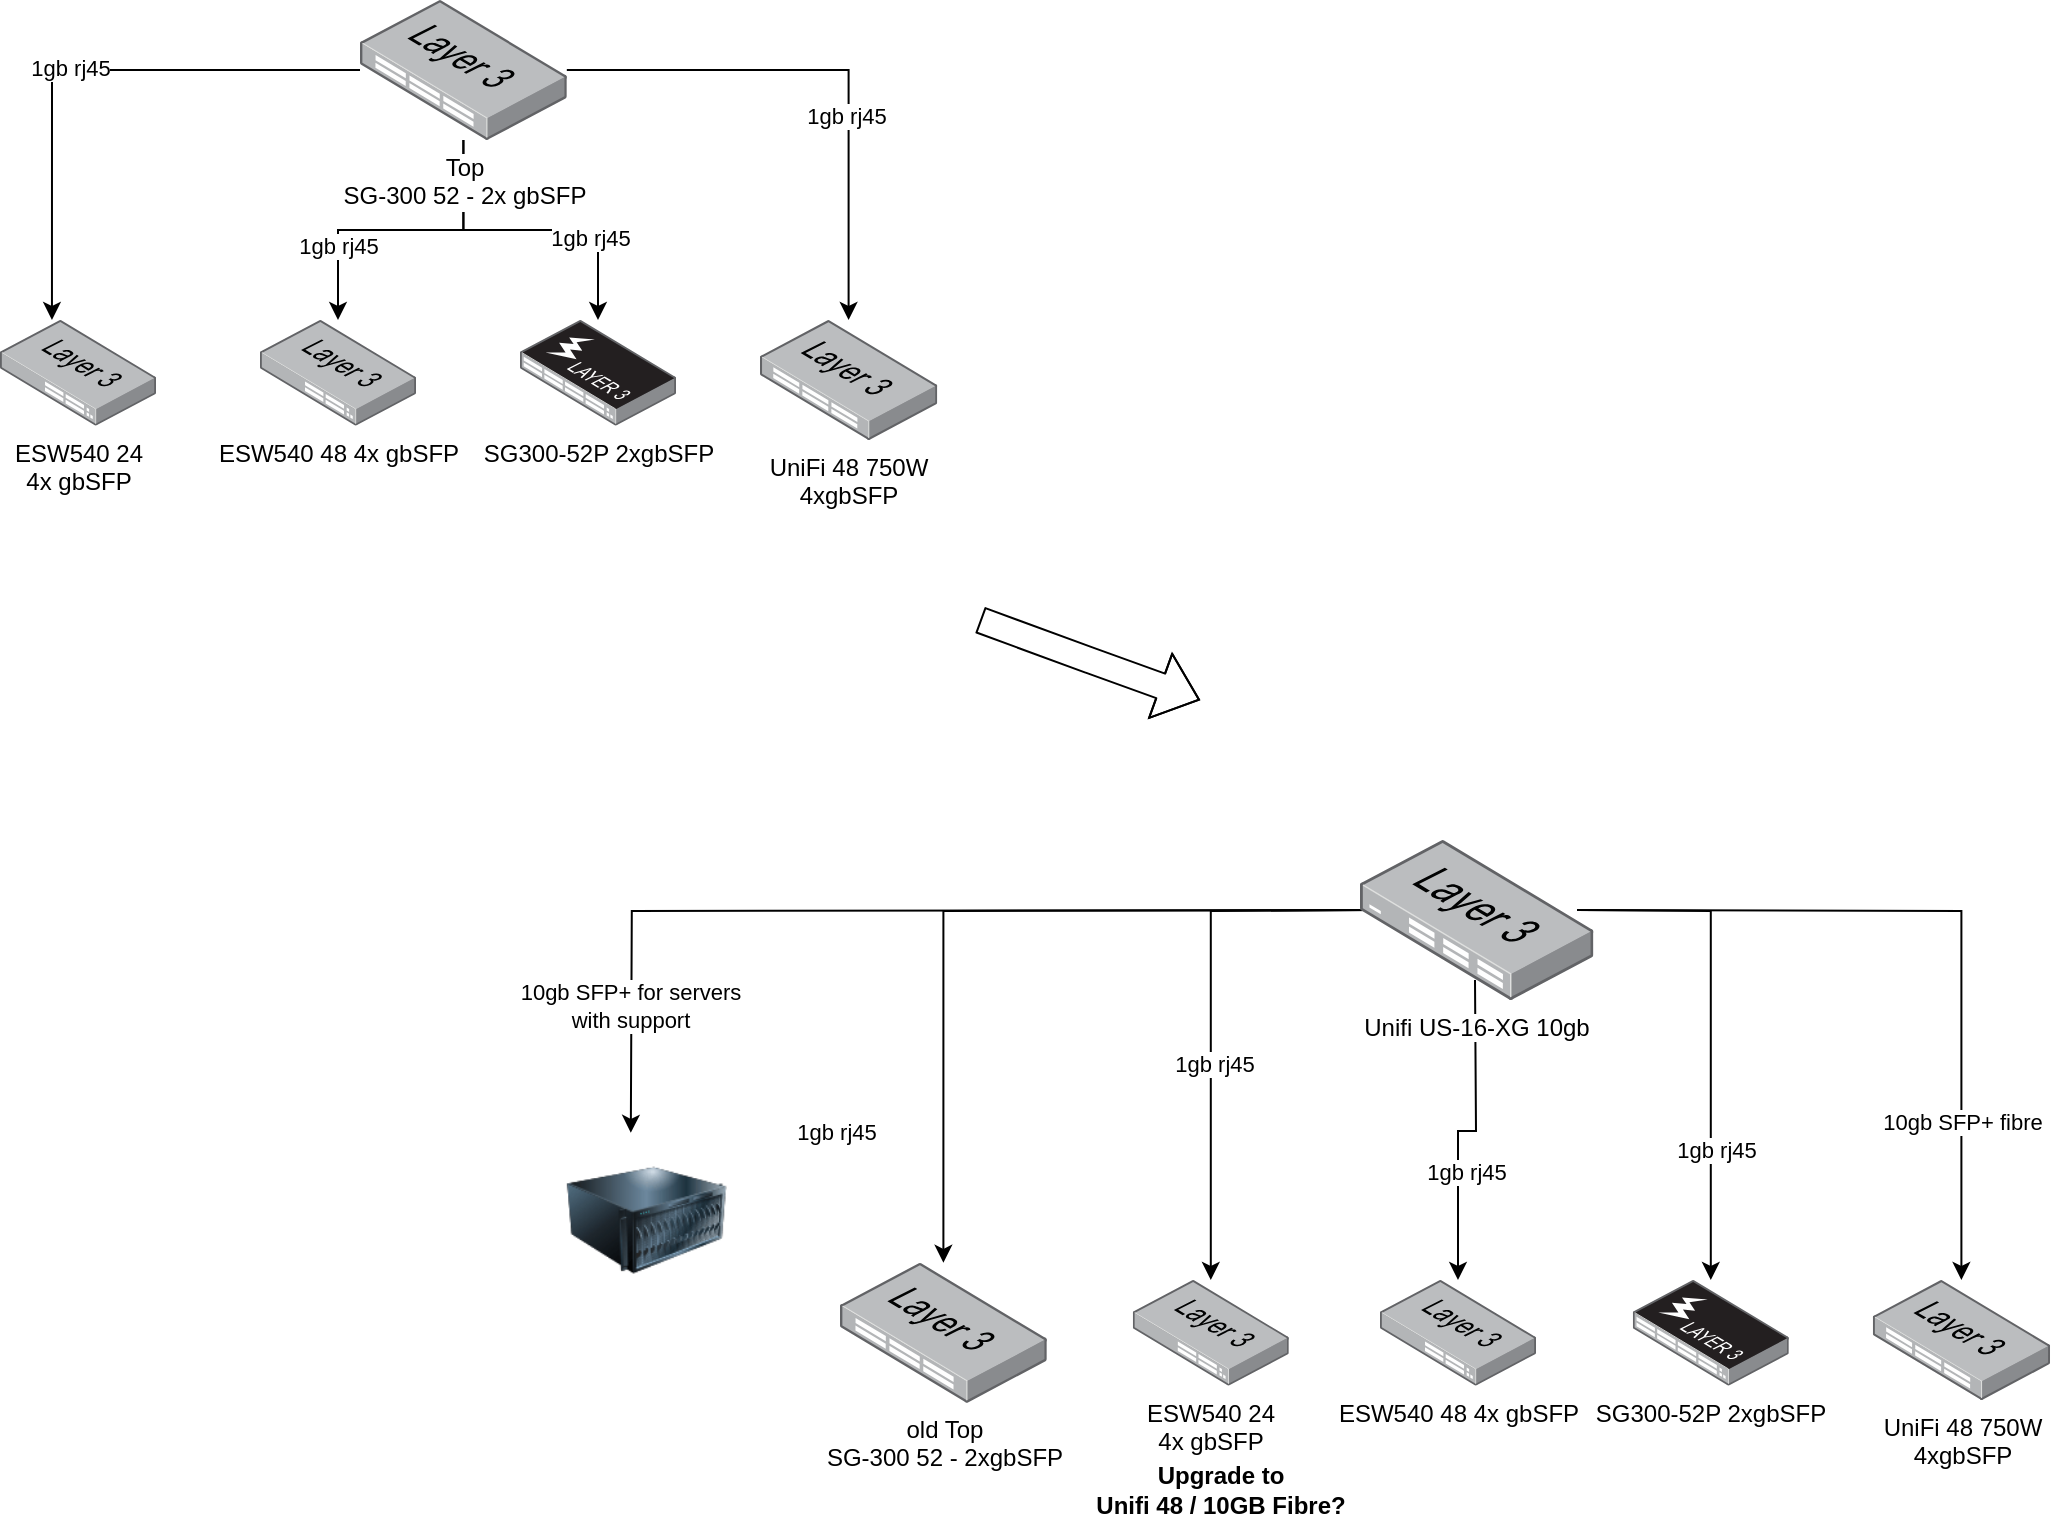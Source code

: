 <mxfile version="13.6.3" type="github">
  <diagram id="2mYRZW20Vw6ouSBLglps" name="Page-1">
    <mxGraphModel dx="1038" dy="548" grid="1" gridSize="10" guides="1" tooltips="1" connect="1" arrows="1" fold="1" page="1" pageScale="1" pageWidth="1100" pageHeight="850" math="0" shadow="0">
      <root>
        <mxCell id="0" />
        <mxCell id="1" parent="0" />
        <mxCell id="_yT_B3aDCmFa8oAkZCny-6" style="edgeStyle=orthogonalEdgeStyle;rounded=0;orthogonalLoop=1;jettySize=auto;html=1;entryX=0.333;entryY=0;entryDx=0;entryDy=0;entryPerimeter=0;" parent="1" source="_yT_B3aDCmFa8oAkZCny-1" target="_yT_B3aDCmFa8oAkZCny-2" edge="1">
          <mxGeometry relative="1" as="geometry" />
        </mxCell>
        <mxCell id="_yT_B3aDCmFa8oAkZCny-33" value="1gb rj45" style="edgeLabel;html=1;align=center;verticalAlign=middle;resizable=0;points=[];" parent="_yT_B3aDCmFa8oAkZCny-6" vertex="1" connectable="0">
          <mxGeometry x="0.039" y="-1" relative="1" as="geometry">
            <mxPoint as="offset" />
          </mxGeometry>
        </mxCell>
        <mxCell id="_yT_B3aDCmFa8oAkZCny-7" style="edgeStyle=orthogonalEdgeStyle;rounded=0;orthogonalLoop=1;jettySize=auto;html=1;" parent="1" source="_yT_B3aDCmFa8oAkZCny-1" target="_yT_B3aDCmFa8oAkZCny-3" edge="1">
          <mxGeometry relative="1" as="geometry" />
        </mxCell>
        <mxCell id="_yT_B3aDCmFa8oAkZCny-32" value="1gb rj45" style="edgeLabel;html=1;align=center;verticalAlign=middle;resizable=0;points=[];" parent="_yT_B3aDCmFa8oAkZCny-7" vertex="1" connectable="0">
          <mxGeometry x="0.515" relative="1" as="geometry">
            <mxPoint as="offset" />
          </mxGeometry>
        </mxCell>
        <mxCell id="_yT_B3aDCmFa8oAkZCny-8" style="edgeStyle=orthogonalEdgeStyle;rounded=0;orthogonalLoop=1;jettySize=auto;html=1;" parent="1" source="_yT_B3aDCmFa8oAkZCny-1" target="_yT_B3aDCmFa8oAkZCny-4" edge="1">
          <mxGeometry relative="1" as="geometry" />
        </mxCell>
        <mxCell id="_yT_B3aDCmFa8oAkZCny-31" value="1gb rj45" style="edgeLabel;html=1;align=center;verticalAlign=middle;resizable=0;points=[];" parent="_yT_B3aDCmFa8oAkZCny-8" vertex="1" connectable="0">
          <mxGeometry x="0.479" y="-4" relative="1" as="geometry">
            <mxPoint as="offset" />
          </mxGeometry>
        </mxCell>
        <mxCell id="_yT_B3aDCmFa8oAkZCny-9" style="edgeStyle=orthogonalEdgeStyle;rounded=0;orthogonalLoop=1;jettySize=auto;html=1;" parent="1" source="_yT_B3aDCmFa8oAkZCny-1" target="_yT_B3aDCmFa8oAkZCny-5" edge="1">
          <mxGeometry relative="1" as="geometry" />
        </mxCell>
        <mxCell id="_yT_B3aDCmFa8oAkZCny-30" value="1gb rj45" style="edgeLabel;html=1;align=center;verticalAlign=middle;resizable=0;points=[];" parent="_yT_B3aDCmFa8oAkZCny-9" vertex="1" connectable="0">
          <mxGeometry x="0.05" y="-23" relative="1" as="geometry">
            <mxPoint as="offset" />
          </mxGeometry>
        </mxCell>
        <mxCell id="_yT_B3aDCmFa8oAkZCny-1" value="Top &lt;br&gt;SG-300 52 - 2x gbSFP" style="points=[];aspect=fixed;html=1;align=center;shadow=0;dashed=0;image;image=img/lib/allied_telesis/switch/Switch_48_port_L3.svg;" parent="1" vertex="1">
          <mxGeometry x="220" y="50" width="103.41" height="70" as="geometry" />
        </mxCell>
        <mxCell id="_yT_B3aDCmFa8oAkZCny-2" value="ESW540 24 &lt;br&gt;4x gbSFP" style="points=[];aspect=fixed;html=1;align=center;shadow=0;dashed=0;image;image=img/lib/allied_telesis/switch/Switch_24_port_L3_Alternative.svg;" parent="1" vertex="1">
          <mxGeometry x="40" y="210" width="78" height="52.8" as="geometry" />
        </mxCell>
        <mxCell id="_yT_B3aDCmFa8oAkZCny-3" value="ESW540 48 4x gbSFP" style="points=[];aspect=fixed;html=1;align=center;shadow=0;dashed=0;image;image=img/lib/allied_telesis/switch/Switch_24_port_L3_Alternative.svg;" parent="1" vertex="1">
          <mxGeometry x="170" y="210" width="78" height="52.8" as="geometry" />
        </mxCell>
        <mxCell id="_yT_B3aDCmFa8oAkZCny-4" value="SG300-52P 2xgbSFP" style="points=[];aspect=fixed;html=1;align=center;shadow=0;dashed=0;image;image=img/lib/allied_telesis/switch/Switch_48_port_L3_POE.svg;" parent="1" vertex="1">
          <mxGeometry x="300" y="210" width="78" height="52.8" as="geometry" />
        </mxCell>
        <mxCell id="_yT_B3aDCmFa8oAkZCny-5" value="UniFi 48 750W &lt;br&gt;4xgbSFP" style="points=[];aspect=fixed;html=1;align=center;shadow=0;dashed=0;image;image=img/lib/allied_telesis/switch/Switch_48_port_L3.svg;" parent="1" vertex="1">
          <mxGeometry x="420" y="210" width="88.64" height="60" as="geometry" />
        </mxCell>
        <mxCell id="_yT_B3aDCmFa8oAkZCny-34" style="edgeStyle=orthogonalEdgeStyle;rounded=0;orthogonalLoop=1;jettySize=auto;html=1;" parent="1" target="_yT_B3aDCmFa8oAkZCny-24" edge="1">
          <mxGeometry relative="1" as="geometry">
            <mxPoint x="726.41" y="505" as="sourcePoint" />
          </mxGeometry>
        </mxCell>
        <mxCell id="_yT_B3aDCmFa8oAkZCny-35" value="1gb rj45" style="edgeLabel;html=1;align=center;verticalAlign=middle;resizable=0;points=[];" parent="_yT_B3aDCmFa8oAkZCny-34" vertex="1" connectable="0">
          <mxGeometry x="0.088" y="55" relative="1" as="geometry">
            <mxPoint x="-56" y="55" as="offset" />
          </mxGeometry>
        </mxCell>
        <mxCell id="_yT_B3aDCmFa8oAkZCny-36" style="edgeStyle=orthogonalEdgeStyle;rounded=0;orthogonalLoop=1;jettySize=auto;html=1;" parent="1" target="_yT_B3aDCmFa8oAkZCny-25" edge="1">
          <mxGeometry relative="1" as="geometry">
            <mxPoint x="726.41" y="505" as="sourcePoint" />
          </mxGeometry>
        </mxCell>
        <mxCell id="_yT_B3aDCmFa8oAkZCny-37" value="1gb rj45" style="edgeLabel;html=1;align=center;verticalAlign=middle;resizable=0;points=[];" parent="_yT_B3aDCmFa8oAkZCny-36" vertex="1" connectable="0">
          <mxGeometry x="0.188" y="1" relative="1" as="geometry">
            <mxPoint as="offset" />
          </mxGeometry>
        </mxCell>
        <mxCell id="_yT_B3aDCmFa8oAkZCny-38" style="edgeStyle=orthogonalEdgeStyle;rounded=0;orthogonalLoop=1;jettySize=auto;html=1;" parent="1" target="_yT_B3aDCmFa8oAkZCny-26" edge="1">
          <mxGeometry relative="1" as="geometry">
            <mxPoint x="777.5" y="540" as="sourcePoint" />
          </mxGeometry>
        </mxCell>
        <mxCell id="_yT_B3aDCmFa8oAkZCny-39" value="1gb rj45" style="edgeLabel;html=1;align=center;verticalAlign=middle;resizable=0;points=[];" parent="_yT_B3aDCmFa8oAkZCny-38" vertex="1" connectable="0">
          <mxGeometry x="0.316" y="4" relative="1" as="geometry">
            <mxPoint as="offset" />
          </mxGeometry>
        </mxCell>
        <mxCell id="_yT_B3aDCmFa8oAkZCny-40" style="edgeStyle=orthogonalEdgeStyle;rounded=0;orthogonalLoop=1;jettySize=auto;html=1;" parent="1" target="_yT_B3aDCmFa8oAkZCny-27" edge="1">
          <mxGeometry relative="1" as="geometry">
            <mxPoint x="828.53" y="505" as="sourcePoint" />
          </mxGeometry>
        </mxCell>
        <mxCell id="_yT_B3aDCmFa8oAkZCny-41" value="1gb rj45" style="edgeLabel;html=1;align=center;verticalAlign=middle;resizable=0;points=[];" parent="_yT_B3aDCmFa8oAkZCny-40" vertex="1" connectable="0">
          <mxGeometry x="0.479" y="2" relative="1" as="geometry">
            <mxPoint as="offset" />
          </mxGeometry>
        </mxCell>
        <mxCell id="_yT_B3aDCmFa8oAkZCny-42" style="edgeStyle=orthogonalEdgeStyle;rounded=0;orthogonalLoop=1;jettySize=auto;html=1;" parent="1" target="_yT_B3aDCmFa8oAkZCny-28" edge="1">
          <mxGeometry relative="1" as="geometry">
            <mxPoint x="828.53" y="505" as="sourcePoint" />
          </mxGeometry>
        </mxCell>
        <mxCell id="_yT_B3aDCmFa8oAkZCny-43" value="10gb SFP+ fibre" style="edgeLabel;html=1;align=center;verticalAlign=middle;resizable=0;points=[];" parent="_yT_B3aDCmFa8oAkZCny-42" vertex="1" connectable="0">
          <mxGeometry x="0.04" y="-63" relative="1" as="geometry">
            <mxPoint x="63.03" y="101.17" as="offset" />
          </mxGeometry>
        </mxCell>
        <mxCell id="_yT_B3aDCmFa8oAkZCny-45" style="edgeStyle=orthogonalEdgeStyle;rounded=0;orthogonalLoop=1;jettySize=auto;html=1;" parent="1" edge="1">
          <mxGeometry relative="1" as="geometry">
            <mxPoint x="355.41" y="616.4" as="targetPoint" />
            <mxPoint x="726.41" y="505" as="sourcePoint" />
          </mxGeometry>
        </mxCell>
        <mxCell id="_yT_B3aDCmFa8oAkZCny-48" value="10gb SFP+ for servers&lt;br&gt;with support" style="edgeLabel;html=1;align=center;verticalAlign=middle;resizable=0;points=[];" parent="_yT_B3aDCmFa8oAkZCny-45" vertex="1" connectable="0">
          <mxGeometry x="0.571" y="40" relative="1" as="geometry">
            <mxPoint x="-41" y="40" as="offset" />
          </mxGeometry>
        </mxCell>
        <mxCell id="_yT_B3aDCmFa8oAkZCny-24" value="old Top &lt;br&gt;SG-300 52 - 2xgbSFP" style="points=[];aspect=fixed;html=1;align=center;shadow=0;dashed=0;image;image=img/lib/allied_telesis/switch/Switch_48_port_L3.svg;" parent="1" vertex="1">
          <mxGeometry x="460" y="681.4" width="103.41" height="70" as="geometry" />
        </mxCell>
        <mxCell id="_yT_B3aDCmFa8oAkZCny-25" value="ESW540 24 &lt;br&gt;4x gbSFP" style="points=[];aspect=fixed;html=1;align=center;shadow=0;dashed=0;image;image=img/lib/allied_telesis/switch/Switch_24_port_L3_Alternative.svg;" parent="1" vertex="1">
          <mxGeometry x="606.41" y="690" width="78" height="52.8" as="geometry" />
        </mxCell>
        <mxCell id="_yT_B3aDCmFa8oAkZCny-26" value="ESW540 48 4x gbSFP" style="points=[];aspect=fixed;html=1;align=center;shadow=0;dashed=0;image;image=img/lib/allied_telesis/switch/Switch_24_port_L3_Alternative.svg;" parent="1" vertex="1">
          <mxGeometry x="730.0" y="690" width="78" height="52.8" as="geometry" />
        </mxCell>
        <mxCell id="_yT_B3aDCmFa8oAkZCny-27" value="SG300-52P 2xgbSFP" style="points=[];aspect=fixed;html=1;align=center;shadow=0;dashed=0;image;image=img/lib/allied_telesis/switch/Switch_48_port_L3_POE.svg;" parent="1" vertex="1">
          <mxGeometry x="856.41" y="690" width="78" height="52.8" as="geometry" />
        </mxCell>
        <mxCell id="_yT_B3aDCmFa8oAkZCny-28" value="UniFi 48 750W &lt;br&gt;4xgbSFP" style="points=[];aspect=fixed;html=1;align=center;shadow=0;dashed=0;image;image=img/lib/allied_telesis/switch/Switch_48_port_L3.svg;" parent="1" vertex="1">
          <mxGeometry x="976.41" y="690" width="88.64" height="60" as="geometry" />
        </mxCell>
        <mxCell id="_yT_B3aDCmFa8oAkZCny-29" value="" style="shape=flexArrow;endArrow=classic;html=1;width=13;endSize=6.47;" parent="1" edge="1">
          <mxGeometry width="50" height="50" relative="1" as="geometry">
            <mxPoint x="530" y="360" as="sourcePoint" />
            <mxPoint x="640" y="400" as="targetPoint" />
            <Array as="points">
              <mxPoint x="585" y="380.2" />
            </Array>
          </mxGeometry>
        </mxCell>
        <mxCell id="_yT_B3aDCmFa8oAkZCny-47" value="" style="image;html=1;image=img/lib/clip_art/computers/Server_128x128.png" parent="1" vertex="1">
          <mxGeometry x="323.41" y="620" width="80" height="80" as="geometry" />
        </mxCell>
        <mxCell id="_yT_B3aDCmFa8oAkZCny-49" value="Unifi US‑16‑XG 10gb" style="points=[];aspect=fixed;html=1;align=center;shadow=0;dashed=0;image;image=img/lib/allied_telesis/switch/Switch_24_port_L3.svg;" parent="1" vertex="1">
          <mxGeometry x="720" y="470" width="116.7" height="80" as="geometry" />
        </mxCell>
        <mxCell id="i-VMcJjOGpMyRNt9olrJ-1" value="&lt;b&gt;Upgrade to&lt;br&gt;Unifi 48 / 10GB Fibre?&lt;/b&gt;" style="text;html=1;align=center;verticalAlign=middle;resizable=0;points=[];autosize=1;" vertex="1" parent="1">
          <mxGeometry x="580" y="780" width="140" height="30" as="geometry" />
        </mxCell>
      </root>
    </mxGraphModel>
  </diagram>
</mxfile>
